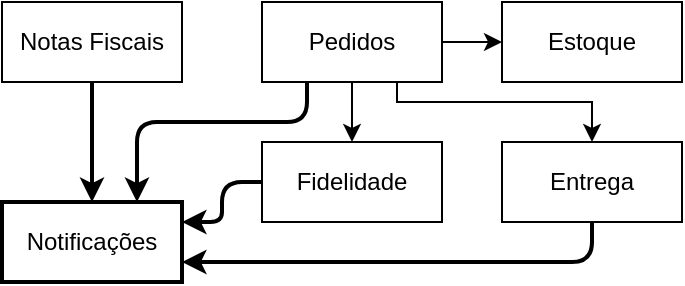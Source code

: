 <mxfile version="12.1.3" type="device" pages="1"><diagram id="-I2E2iKjYO1o6LupLIV3" name="Page-1"><mxGraphModel dx="868" dy="465" grid="1" gridSize="10" guides="1" tooltips="1" connect="1" arrows="1" fold="1" page="1" pageScale="1" pageWidth="827" pageHeight="1169" math="0" shadow="0"><root><mxCell id="0"/><mxCell id="1" parent="0"/><mxCell id="hvN3v685sycuJh4OtL0T-8" style="edgeStyle=orthogonalEdgeStyle;rounded=0;orthogonalLoop=1;jettySize=auto;html=1;exitX=0.5;exitY=1;exitDx=0;exitDy=0;entryX=0.5;entryY=0;entryDx=0;entryDy=0;strokeWidth=2;" edge="1" parent="1" source="hvN3v685sycuJh4OtL0T-1" target="hvN3v685sycuJh4OtL0T-6"><mxGeometry relative="1" as="geometry"/></mxCell><mxCell id="hvN3v685sycuJh4OtL0T-1" value="Notas Fiscais" style="rounded=0;whiteSpace=wrap;html=1;" vertex="1" parent="1"><mxGeometry x="110" y="120" width="90" height="40" as="geometry"/></mxCell><mxCell id="hvN3v685sycuJh4OtL0T-12" style="edgeStyle=orthogonalEdgeStyle;rounded=1;orthogonalLoop=1;jettySize=auto;html=1;exitX=0.25;exitY=1;exitDx=0;exitDy=0;entryX=0.75;entryY=0;entryDx=0;entryDy=0;strokeWidth=2;" edge="1" parent="1" source="hvN3v685sycuJh4OtL0T-2" target="hvN3v685sycuJh4OtL0T-6"><mxGeometry relative="1" as="geometry"><Array as="points"><mxPoint x="263" y="180"/><mxPoint x="178" y="180"/></Array></mxGeometry></mxCell><mxCell id="hvN3v685sycuJh4OtL0T-13" style="edgeStyle=orthogonalEdgeStyle;rounded=0;orthogonalLoop=1;jettySize=auto;html=1;exitX=0.5;exitY=1;exitDx=0;exitDy=0;entryX=0.5;entryY=0;entryDx=0;entryDy=0;" edge="1" parent="1" source="hvN3v685sycuJh4OtL0T-2" target="hvN3v685sycuJh4OtL0T-4"><mxGeometry relative="1" as="geometry"/></mxCell><mxCell id="hvN3v685sycuJh4OtL0T-14" style="edgeStyle=orthogonalEdgeStyle;rounded=0;orthogonalLoop=1;jettySize=auto;html=1;exitX=0.75;exitY=1;exitDx=0;exitDy=0;entryX=0.5;entryY=0;entryDx=0;entryDy=0;" edge="1" parent="1" source="hvN3v685sycuJh4OtL0T-2" target="hvN3v685sycuJh4OtL0T-5"><mxGeometry relative="1" as="geometry"><Array as="points"><mxPoint x="308" y="170"/><mxPoint x="405" y="170"/></Array></mxGeometry></mxCell><mxCell id="hvN3v685sycuJh4OtL0T-15" style="edgeStyle=orthogonalEdgeStyle;rounded=0;orthogonalLoop=1;jettySize=auto;html=1;exitX=1;exitY=0.5;exitDx=0;exitDy=0;entryX=0;entryY=0.5;entryDx=0;entryDy=0;" edge="1" parent="1" source="hvN3v685sycuJh4OtL0T-2" target="hvN3v685sycuJh4OtL0T-3"><mxGeometry relative="1" as="geometry"/></mxCell><mxCell id="hvN3v685sycuJh4OtL0T-2" value="Pedidos" style="rounded=0;whiteSpace=wrap;html=1;" vertex="1" parent="1"><mxGeometry x="240" y="120" width="90" height="40" as="geometry"/></mxCell><mxCell id="hvN3v685sycuJh4OtL0T-3" value="Estoque" style="rounded=0;whiteSpace=wrap;html=1;" vertex="1" parent="1"><mxGeometry x="360" y="120" width="90" height="40" as="geometry"/></mxCell><mxCell id="hvN3v685sycuJh4OtL0T-17" style="edgeStyle=orthogonalEdgeStyle;rounded=1;orthogonalLoop=1;jettySize=auto;html=1;exitX=0;exitY=0.5;exitDx=0;exitDy=0;entryX=1;entryY=0.25;entryDx=0;entryDy=0;strokeWidth=2;" edge="1" parent="1" source="hvN3v685sycuJh4OtL0T-4" target="hvN3v685sycuJh4OtL0T-6"><mxGeometry relative="1" as="geometry"/></mxCell><mxCell id="hvN3v685sycuJh4OtL0T-4" value="Fidelidade" style="rounded=0;whiteSpace=wrap;html=1;" vertex="1" parent="1"><mxGeometry x="240" y="190" width="90" height="40" as="geometry"/></mxCell><mxCell id="hvN3v685sycuJh4OtL0T-11" style="edgeStyle=orthogonalEdgeStyle;rounded=1;orthogonalLoop=1;jettySize=auto;html=1;exitX=0.5;exitY=1;exitDx=0;exitDy=0;entryX=1;entryY=0.75;entryDx=0;entryDy=0;strokeWidth=2;" edge="1" parent="1" source="hvN3v685sycuJh4OtL0T-5" target="hvN3v685sycuJh4OtL0T-6"><mxGeometry relative="1" as="geometry"/></mxCell><mxCell id="hvN3v685sycuJh4OtL0T-5" value="Entrega" style="rounded=0;whiteSpace=wrap;html=1;" vertex="1" parent="1"><mxGeometry x="360" y="190" width="90" height="40" as="geometry"/></mxCell><mxCell id="hvN3v685sycuJh4OtL0T-6" value="Notificações" style="rounded=0;whiteSpace=wrap;html=1;strokeWidth=2;" vertex="1" parent="1"><mxGeometry x="110" y="220" width="90" height="40" as="geometry"/></mxCell></root></mxGraphModel></diagram></mxfile>